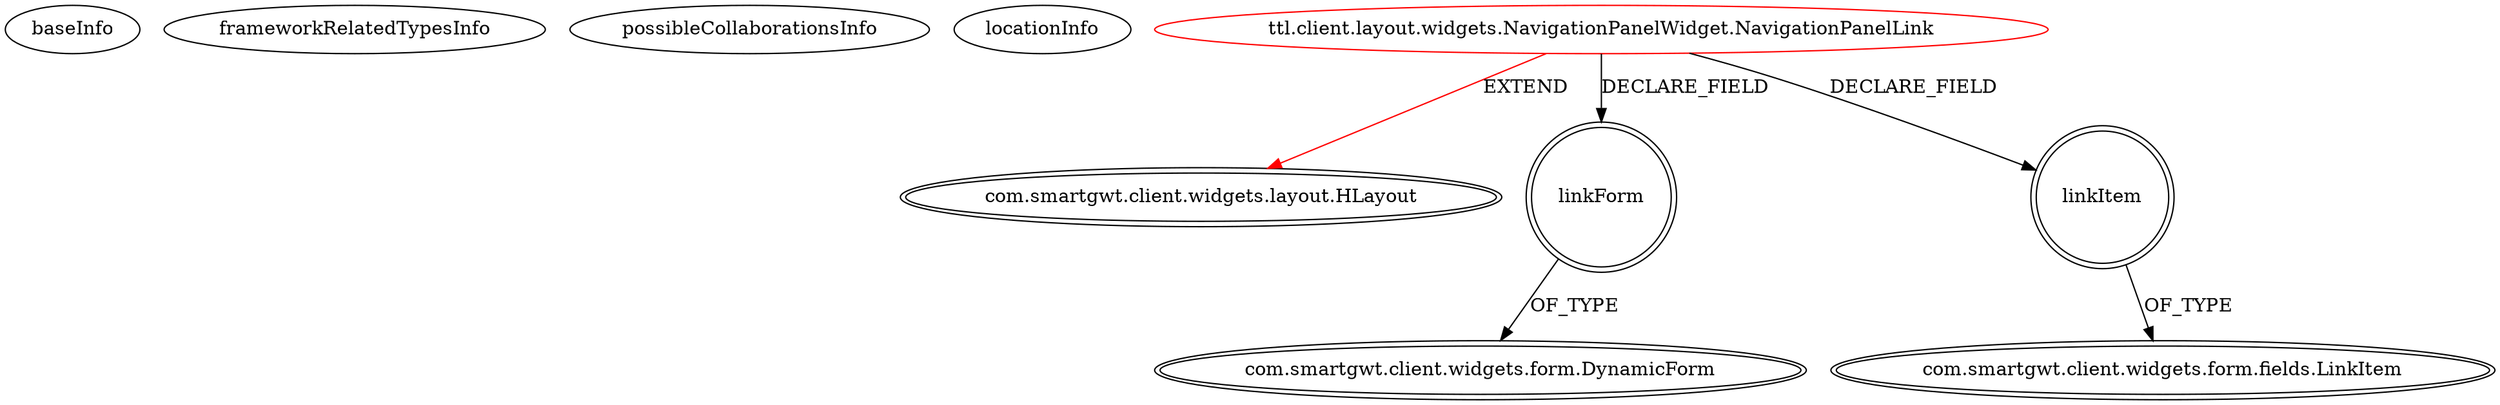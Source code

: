 digraph {
baseInfo[graphId=374,category="extension_graph",isAnonymous=false,possibleRelation=false]
frameworkRelatedTypesInfo[0="com.smartgwt.client.widgets.layout.HLayout"]
possibleCollaborationsInfo[]
locationInfo[projectName="Namrack-TeachToLearn",filePath="/Namrack-TeachToLearn/TeachToLearn-master/TeachToLearn/src/ttl/client/layout/widgets/NavigationPanelWidget.java",contextSignature="NavigationPanelLink",graphId="374"]
0[label="ttl.client.layout.widgets.NavigationPanelWidget.NavigationPanelLink",vertexType="ROOT_CLIENT_CLASS_DECLARATION",isFrameworkType=false,color=red]
1[label="com.smartgwt.client.widgets.layout.HLayout",vertexType="FRAMEWORK_CLASS_TYPE",isFrameworkType=true,peripheries=2]
2[label="linkForm",vertexType="FIELD_DECLARATION",isFrameworkType=true,peripheries=2,shape=circle]
3[label="com.smartgwt.client.widgets.form.DynamicForm",vertexType="FRAMEWORK_CLASS_TYPE",isFrameworkType=true,peripheries=2]
4[label="linkItem",vertexType="FIELD_DECLARATION",isFrameworkType=true,peripheries=2,shape=circle]
5[label="com.smartgwt.client.widgets.form.fields.LinkItem",vertexType="FRAMEWORK_CLASS_TYPE",isFrameworkType=true,peripheries=2]
0->1[label="EXTEND",color=red]
0->2[label="DECLARE_FIELD"]
2->3[label="OF_TYPE"]
0->4[label="DECLARE_FIELD"]
4->5[label="OF_TYPE"]
}
